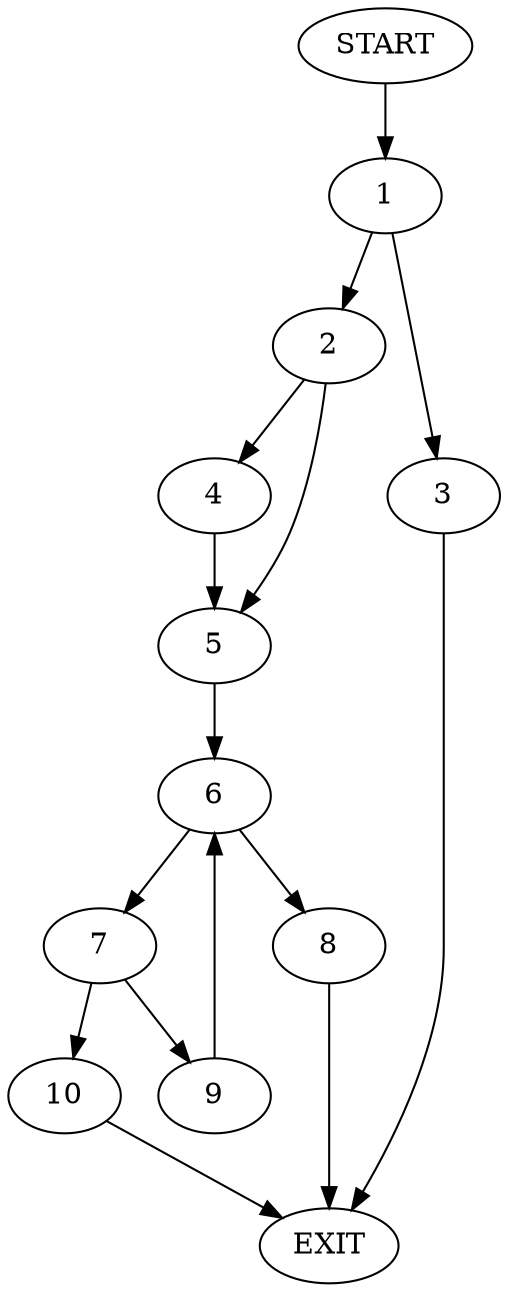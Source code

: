 digraph {
0 [label="START"]
11 [label="EXIT"]
0 -> 1
1 -> 2
1 -> 3
2 -> 4
2 -> 5
3 -> 11
4 -> 5
5 -> 6
6 -> 7
6 -> 8
7 -> 9
7 -> 10
8 -> 11
10 -> 11
9 -> 6
}
